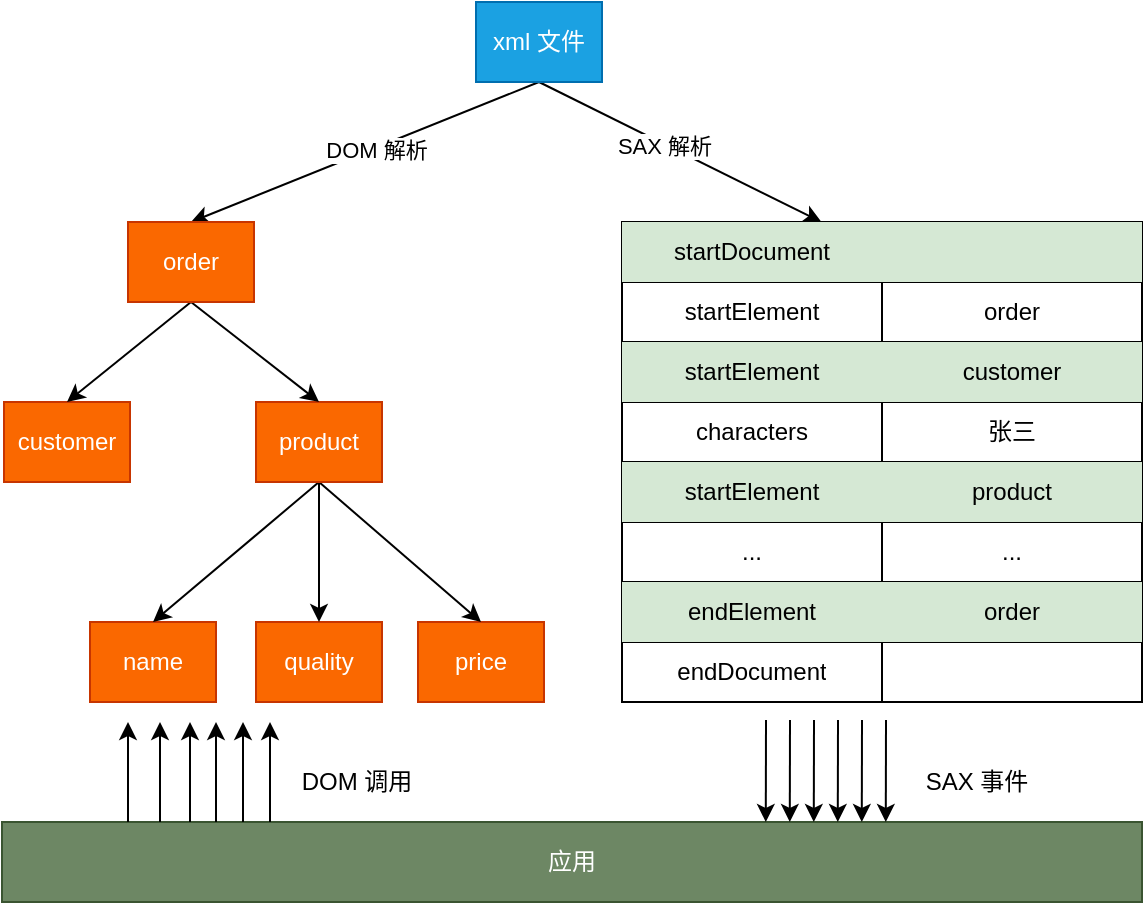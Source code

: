 <mxfile version="13.6.6" type="github">
  <diagram id="AhcTYbTHqIGz7-ErN-gI" name="Page-1">
    <mxGraphModel dx="2037" dy="1306" grid="1" gridSize="10" guides="1" tooltips="1" connect="1" arrows="1" fold="1" page="1" pageScale="1" pageWidth="827" pageHeight="1169" math="0" shadow="0">
      <root>
        <mxCell id="0" />
        <mxCell id="1" parent="0" />
        <mxCell id="kVSlHKygk5KjAP_eqK5W-1" style="edgeStyle=none;rounded=0;orthogonalLoop=1;jettySize=auto;html=1;entryX=0.5;entryY=0;entryDx=0;entryDy=0;exitX=0.5;exitY=1;exitDx=0;exitDy=0;" edge="1" parent="1" source="kVSlHKygk5KjAP_eqK5W-5" target="kVSlHKygk5KjAP_eqK5W-16">
          <mxGeometry relative="1" as="geometry" />
        </mxCell>
        <mxCell id="kVSlHKygk5KjAP_eqK5W-2" value="DOM 解析" style="edgeLabel;html=1;align=center;verticalAlign=middle;resizable=0;points=[];" vertex="1" connectable="0" parent="kVSlHKygk5KjAP_eqK5W-1">
          <mxGeometry x="-0.049" y="1" relative="1" as="geometry">
            <mxPoint as="offset" />
          </mxGeometry>
        </mxCell>
        <mxCell id="kVSlHKygk5KjAP_eqK5W-3" style="edgeStyle=none;rounded=0;orthogonalLoop=1;jettySize=auto;html=1;exitX=0.5;exitY=1;exitDx=0;exitDy=0;" edge="1" parent="1" source="kVSlHKygk5KjAP_eqK5W-5" target="kVSlHKygk5KjAP_eqK5W-18">
          <mxGeometry relative="1" as="geometry" />
        </mxCell>
        <mxCell id="kVSlHKygk5KjAP_eqK5W-4" value="SAX 解析" style="edgeLabel;html=1;align=center;verticalAlign=middle;resizable=0;points=[];" vertex="1" connectable="0" parent="kVSlHKygk5KjAP_eqK5W-3">
          <mxGeometry x="-0.109" y="-1" relative="1" as="geometry">
            <mxPoint as="offset" />
          </mxGeometry>
        </mxCell>
        <mxCell id="kVSlHKygk5KjAP_eqK5W-5" value="xml 文件" style="rounded=0;whiteSpace=wrap;html=1;fillColor=#1ba1e2;strokeColor=#006EAF;fontColor=#ffffff;" vertex="1" parent="1">
          <mxGeometry x="366" y="70" width="63" height="40" as="geometry" />
        </mxCell>
        <mxCell id="kVSlHKygk5KjAP_eqK5W-6" value="price" style="rounded=0;whiteSpace=wrap;html=1;fillColor=#fa6800;strokeColor=#C73500;fontColor=#ffffff;" vertex="1" parent="1">
          <mxGeometry x="337" y="380" width="63" height="40" as="geometry" />
        </mxCell>
        <mxCell id="kVSlHKygk5KjAP_eqK5W-7" value="quality" style="rounded=0;whiteSpace=wrap;html=1;fillColor=#fa6800;strokeColor=#C73500;fontColor=#ffffff;" vertex="1" parent="1">
          <mxGeometry x="256" y="380" width="63" height="40" as="geometry" />
        </mxCell>
        <mxCell id="kVSlHKygk5KjAP_eqK5W-8" value="name" style="rounded=0;whiteSpace=wrap;html=1;fillColor=#fa6800;strokeColor=#C73500;fontColor=#ffffff;" vertex="1" parent="1">
          <mxGeometry x="173" y="380" width="63" height="40" as="geometry" />
        </mxCell>
        <mxCell id="kVSlHKygk5KjAP_eqK5W-9" style="edgeStyle=none;rounded=0;orthogonalLoop=1;jettySize=auto;html=1;entryX=0.5;entryY=0;entryDx=0;entryDy=0;exitX=0.5;exitY=1;exitDx=0;exitDy=0;" edge="1" parent="1" source="kVSlHKygk5KjAP_eqK5W-12" target="kVSlHKygk5KjAP_eqK5W-8">
          <mxGeometry relative="1" as="geometry" />
        </mxCell>
        <mxCell id="kVSlHKygk5KjAP_eqK5W-10" style="edgeStyle=none;rounded=0;orthogonalLoop=1;jettySize=auto;html=1;entryX=0.5;entryY=0;entryDx=0;entryDy=0;" edge="1" parent="1" source="kVSlHKygk5KjAP_eqK5W-12" target="kVSlHKygk5KjAP_eqK5W-7">
          <mxGeometry relative="1" as="geometry" />
        </mxCell>
        <mxCell id="kVSlHKygk5KjAP_eqK5W-11" style="edgeStyle=none;rounded=0;orthogonalLoop=1;jettySize=auto;html=1;entryX=0.5;entryY=0;entryDx=0;entryDy=0;exitX=0.5;exitY=1;exitDx=0;exitDy=0;" edge="1" parent="1" source="kVSlHKygk5KjAP_eqK5W-12" target="kVSlHKygk5KjAP_eqK5W-6">
          <mxGeometry relative="1" as="geometry" />
        </mxCell>
        <mxCell id="kVSlHKygk5KjAP_eqK5W-12" value="product" style="rounded=0;whiteSpace=wrap;html=1;fillColor=#fa6800;strokeColor=#C73500;fontColor=#ffffff;" vertex="1" parent="1">
          <mxGeometry x="256" y="270" width="63" height="40" as="geometry" />
        </mxCell>
        <mxCell id="kVSlHKygk5KjAP_eqK5W-13" value="customer" style="rounded=0;whiteSpace=wrap;html=1;fillColor=#fa6800;strokeColor=#C73500;fontColor=#ffffff;" vertex="1" parent="1">
          <mxGeometry x="130" y="270" width="63" height="40" as="geometry" />
        </mxCell>
        <mxCell id="kVSlHKygk5KjAP_eqK5W-14" style="rounded=0;orthogonalLoop=1;jettySize=auto;html=1;entryX=0.5;entryY=0;entryDx=0;entryDy=0;exitX=0.5;exitY=1;exitDx=0;exitDy=0;" edge="1" parent="1" source="kVSlHKygk5KjAP_eqK5W-16" target="kVSlHKygk5KjAP_eqK5W-13">
          <mxGeometry relative="1" as="geometry" />
        </mxCell>
        <mxCell id="kVSlHKygk5KjAP_eqK5W-15" style="rounded=0;orthogonalLoop=1;jettySize=auto;html=1;entryX=0.5;entryY=0;entryDx=0;entryDy=0;exitX=0.5;exitY=1;exitDx=0;exitDy=0;" edge="1" parent="1" source="kVSlHKygk5KjAP_eqK5W-16" target="kVSlHKygk5KjAP_eqK5W-12">
          <mxGeometry relative="1" as="geometry" />
        </mxCell>
        <mxCell id="kVSlHKygk5KjAP_eqK5W-16" value="order" style="rounded=0;whiteSpace=wrap;html=1;fillColor=#fa6800;strokeColor=#C73500;fontColor=#ffffff;" vertex="1" parent="1">
          <mxGeometry x="192" y="180" width="63" height="40" as="geometry" />
        </mxCell>
        <mxCell id="kVSlHKygk5KjAP_eqK5W-42" value="应用" style="rounded=0;whiteSpace=wrap;html=1;fillColor=#6d8764;strokeColor=#3A5431;fontColor=#ffffff;" vertex="1" parent="1">
          <mxGeometry x="129" y="480" width="570" height="40" as="geometry" />
        </mxCell>
        <mxCell id="kVSlHKygk5KjAP_eqK5W-43" value="" style="endArrow=classic;html=1;" edge="1" parent="1">
          <mxGeometry width="50" height="50" relative="1" as="geometry">
            <mxPoint x="192" y="480" as="sourcePoint" />
            <mxPoint x="192" y="430" as="targetPoint" />
          </mxGeometry>
        </mxCell>
        <mxCell id="kVSlHKygk5KjAP_eqK5W-44" value="" style="endArrow=classic;html=1;" edge="1" parent="1">
          <mxGeometry width="50" height="50" relative="1" as="geometry">
            <mxPoint x="208" y="480" as="sourcePoint" />
            <mxPoint x="208" y="430" as="targetPoint" />
          </mxGeometry>
        </mxCell>
        <mxCell id="kVSlHKygk5KjAP_eqK5W-45" value="" style="endArrow=classic;html=1;" edge="1" parent="1">
          <mxGeometry width="50" height="50" relative="1" as="geometry">
            <mxPoint x="223" y="480" as="sourcePoint" />
            <mxPoint x="223" y="430" as="targetPoint" />
          </mxGeometry>
        </mxCell>
        <mxCell id="kVSlHKygk5KjAP_eqK5W-46" value="" style="endArrow=classic;html=1;" edge="1" parent="1">
          <mxGeometry width="50" height="50" relative="1" as="geometry">
            <mxPoint x="236" y="480" as="sourcePoint" />
            <mxPoint x="236" y="430" as="targetPoint" />
          </mxGeometry>
        </mxCell>
        <mxCell id="kVSlHKygk5KjAP_eqK5W-47" value="" style="endArrow=classic;html=1;" edge="1" parent="1">
          <mxGeometry width="50" height="50" relative="1" as="geometry">
            <mxPoint x="249.5" y="480" as="sourcePoint" />
            <mxPoint x="249.5" y="430" as="targetPoint" />
          </mxGeometry>
        </mxCell>
        <mxCell id="kVSlHKygk5KjAP_eqK5W-48" value="" style="endArrow=classic;html=1;" edge="1" parent="1">
          <mxGeometry width="50" height="50" relative="1" as="geometry">
            <mxPoint x="263" y="480" as="sourcePoint" />
            <mxPoint x="263" y="430" as="targetPoint" />
          </mxGeometry>
        </mxCell>
        <mxCell id="kVSlHKygk5KjAP_eqK5W-49" value="" style="endArrow=classic;html=1;entryX=0.67;entryY=0.025;entryDx=0;entryDy=0;entryPerimeter=0;" edge="1" parent="1">
          <mxGeometry width="50" height="50" relative="1" as="geometry">
            <mxPoint x="511" y="429" as="sourcePoint" />
            <mxPoint x="510.9" y="480" as="targetPoint" />
          </mxGeometry>
        </mxCell>
        <mxCell id="kVSlHKygk5KjAP_eqK5W-50" value="" style="endArrow=classic;html=1;entryX=0.67;entryY=0.025;entryDx=0;entryDy=0;entryPerimeter=0;" edge="1" parent="1">
          <mxGeometry width="50" height="50" relative="1" as="geometry">
            <mxPoint x="523" y="429" as="sourcePoint" />
            <mxPoint x="522.9" y="480" as="targetPoint" />
          </mxGeometry>
        </mxCell>
        <mxCell id="kVSlHKygk5KjAP_eqK5W-51" value="" style="endArrow=classic;html=1;entryX=0.67;entryY=0.025;entryDx=0;entryDy=0;entryPerimeter=0;" edge="1" parent="1">
          <mxGeometry width="50" height="50" relative="1" as="geometry">
            <mxPoint x="535" y="429" as="sourcePoint" />
            <mxPoint x="534.9" y="480" as="targetPoint" />
          </mxGeometry>
        </mxCell>
        <mxCell id="kVSlHKygk5KjAP_eqK5W-52" value="" style="endArrow=classic;html=1;entryX=0.67;entryY=0.025;entryDx=0;entryDy=0;entryPerimeter=0;" edge="1" parent="1">
          <mxGeometry width="50" height="50" relative="1" as="geometry">
            <mxPoint x="547" y="429" as="sourcePoint" />
            <mxPoint x="546.9" y="480" as="targetPoint" />
          </mxGeometry>
        </mxCell>
        <mxCell id="kVSlHKygk5KjAP_eqK5W-53" value="" style="endArrow=classic;html=1;entryX=0.67;entryY=0.025;entryDx=0;entryDy=0;entryPerimeter=0;" edge="1" parent="1">
          <mxGeometry width="50" height="50" relative="1" as="geometry">
            <mxPoint x="559" y="429" as="sourcePoint" />
            <mxPoint x="558.9" y="480" as="targetPoint" />
          </mxGeometry>
        </mxCell>
        <mxCell id="kVSlHKygk5KjAP_eqK5W-54" value="" style="endArrow=classic;html=1;entryX=0.67;entryY=0.025;entryDx=0;entryDy=0;entryPerimeter=0;" edge="1" parent="1">
          <mxGeometry width="50" height="50" relative="1" as="geometry">
            <mxPoint x="571" y="429" as="sourcePoint" />
            <mxPoint x="570.9" y="480" as="targetPoint" />
          </mxGeometry>
        </mxCell>
        <mxCell id="kVSlHKygk5KjAP_eqK5W-55" value="DOM 调用" style="text;html=1;align=center;verticalAlign=middle;resizable=0;points=[];autosize=1;" vertex="1" parent="1">
          <mxGeometry x="271" y="450" width="70" height="20" as="geometry" />
        </mxCell>
        <mxCell id="kVSlHKygk5KjAP_eqK5W-56" value="SAX 事件" style="text;html=1;align=center;verticalAlign=middle;resizable=0;points=[];autosize=1;" vertex="1" parent="1">
          <mxGeometry x="581" y="450" width="70" height="20" as="geometry" />
        </mxCell>
        <mxCell id="kVSlHKygk5KjAP_eqK5W-17" value="" style="shape=table;html=1;whiteSpace=wrap;startSize=0;container=1;collapsible=0;childLayout=tableLayout;" vertex="1" parent="1">
          <mxGeometry x="439" y="180" width="260" height="240" as="geometry" />
        </mxCell>
        <mxCell id="kVSlHKygk5KjAP_eqK5W-18" value="" style="shape=partialRectangle;html=1;whiteSpace=wrap;collapsible=0;dropTarget=0;pointerEvents=0;fillColor=none;top=0;left=0;bottom=0;right=0;points=[[0,0.5],[1,0.5]];portConstraint=eastwest;" vertex="1" parent="kVSlHKygk5KjAP_eqK5W-17">
          <mxGeometry width="260" height="30" as="geometry" />
        </mxCell>
        <mxCell id="kVSlHKygk5KjAP_eqK5W-19" value="&lt;span&gt;startDocument&lt;/span&gt;" style="shape=partialRectangle;html=1;whiteSpace=wrap;connectable=0;overflow=hidden;fillColor=#d5e8d4;top=0;left=0;bottom=0;right=0;strokeColor=#82b366;" vertex="1" parent="kVSlHKygk5KjAP_eqK5W-18">
          <mxGeometry width="130" height="30" as="geometry" />
        </mxCell>
        <mxCell id="kVSlHKygk5KjAP_eqK5W-20" value="" style="shape=partialRectangle;html=1;whiteSpace=wrap;connectable=0;overflow=hidden;fillColor=#d5e8d4;top=0;left=0;bottom=0;right=0;strokeColor=#82b366;" vertex="1" parent="kVSlHKygk5KjAP_eqK5W-18">
          <mxGeometry x="130" width="130" height="30" as="geometry" />
        </mxCell>
        <mxCell id="kVSlHKygk5KjAP_eqK5W-21" value="" style="shape=partialRectangle;html=1;whiteSpace=wrap;collapsible=0;dropTarget=0;pointerEvents=0;fillColor=none;top=0;left=0;bottom=0;right=0;points=[[0,0.5],[1,0.5]];portConstraint=eastwest;" vertex="1" parent="kVSlHKygk5KjAP_eqK5W-17">
          <mxGeometry y="30" width="260" height="30" as="geometry" />
        </mxCell>
        <mxCell id="kVSlHKygk5KjAP_eqK5W-22" value="&lt;span&gt;startElement&lt;/span&gt;" style="shape=partialRectangle;html=1;whiteSpace=wrap;connectable=0;overflow=hidden;fillColor=none;top=0;left=0;bottom=0;right=0;" vertex="1" parent="kVSlHKygk5KjAP_eqK5W-21">
          <mxGeometry width="130" height="30" as="geometry" />
        </mxCell>
        <mxCell id="kVSlHKygk5KjAP_eqK5W-23" value="&lt;span&gt;order&lt;/span&gt;" style="shape=partialRectangle;html=1;whiteSpace=wrap;connectable=0;overflow=hidden;fillColor=none;top=0;left=0;bottom=0;right=0;" vertex="1" parent="kVSlHKygk5KjAP_eqK5W-21">
          <mxGeometry x="130" width="130" height="30" as="geometry" />
        </mxCell>
        <mxCell id="kVSlHKygk5KjAP_eqK5W-24" value="" style="shape=partialRectangle;html=1;whiteSpace=wrap;collapsible=0;dropTarget=0;pointerEvents=0;fillColor=none;top=0;left=0;bottom=0;right=0;points=[[0,0.5],[1,0.5]];portConstraint=eastwest;" vertex="1" parent="kVSlHKygk5KjAP_eqK5W-17">
          <mxGeometry y="60" width="260" height="30" as="geometry" />
        </mxCell>
        <mxCell id="kVSlHKygk5KjAP_eqK5W-25" value="&lt;span&gt;startElement&lt;/span&gt;" style="shape=partialRectangle;html=1;whiteSpace=wrap;connectable=0;overflow=hidden;fillColor=#d5e8d4;top=0;left=0;bottom=0;right=0;strokeColor=#82b366;" vertex="1" parent="kVSlHKygk5KjAP_eqK5W-24">
          <mxGeometry width="130" height="30" as="geometry" />
        </mxCell>
        <mxCell id="kVSlHKygk5KjAP_eqK5W-26" value="&lt;span&gt;customer&lt;/span&gt;" style="shape=partialRectangle;html=1;whiteSpace=wrap;connectable=0;overflow=hidden;fillColor=#d5e8d4;top=0;left=0;bottom=0;right=0;strokeColor=#82b366;" vertex="1" parent="kVSlHKygk5KjAP_eqK5W-24">
          <mxGeometry x="130" width="130" height="30" as="geometry" />
        </mxCell>
        <mxCell id="kVSlHKygk5KjAP_eqK5W-27" value="" style="shape=partialRectangle;html=1;whiteSpace=wrap;collapsible=0;dropTarget=0;pointerEvents=0;fillColor=none;top=0;left=0;bottom=0;right=0;points=[[0,0.5],[1,0.5]];portConstraint=eastwest;" vertex="1" parent="kVSlHKygk5KjAP_eqK5W-17">
          <mxGeometry y="90" width="260" height="30" as="geometry" />
        </mxCell>
        <mxCell id="kVSlHKygk5KjAP_eqK5W-28" value="&lt;span&gt;characters&lt;/span&gt;" style="shape=partialRectangle;html=1;whiteSpace=wrap;connectable=0;overflow=hidden;fillColor=none;top=0;left=0;bottom=0;right=0;" vertex="1" parent="kVSlHKygk5KjAP_eqK5W-27">
          <mxGeometry width="130" height="30" as="geometry" />
        </mxCell>
        <mxCell id="kVSlHKygk5KjAP_eqK5W-29" value="&lt;span&gt;张三&lt;/span&gt;" style="shape=partialRectangle;html=1;whiteSpace=wrap;connectable=0;overflow=hidden;fillColor=none;top=0;left=0;bottom=0;right=0;" vertex="1" parent="kVSlHKygk5KjAP_eqK5W-27">
          <mxGeometry x="130" width="130" height="30" as="geometry" />
        </mxCell>
        <mxCell id="kVSlHKygk5KjAP_eqK5W-30" value="" style="shape=partialRectangle;html=1;whiteSpace=wrap;collapsible=0;dropTarget=0;pointerEvents=0;fillColor=none;top=0;left=0;bottom=0;right=0;points=[[0,0.5],[1,0.5]];portConstraint=eastwest;" vertex="1" parent="kVSlHKygk5KjAP_eqK5W-17">
          <mxGeometry y="120" width="260" height="30" as="geometry" />
        </mxCell>
        <mxCell id="kVSlHKygk5KjAP_eqK5W-31" value="&lt;span&gt;startElement&lt;/span&gt;" style="shape=partialRectangle;html=1;whiteSpace=wrap;connectable=0;overflow=hidden;fillColor=#d5e8d4;top=0;left=0;bottom=0;right=0;strokeColor=#82b366;" vertex="1" parent="kVSlHKygk5KjAP_eqK5W-30">
          <mxGeometry width="130" height="30" as="geometry" />
        </mxCell>
        <mxCell id="kVSlHKygk5KjAP_eqK5W-32" value="&lt;span&gt;product&lt;/span&gt;" style="shape=partialRectangle;html=1;whiteSpace=wrap;connectable=0;overflow=hidden;fillColor=#d5e8d4;top=0;left=0;bottom=0;right=0;strokeColor=#82b366;" vertex="1" parent="kVSlHKygk5KjAP_eqK5W-30">
          <mxGeometry x="130" width="130" height="30" as="geometry" />
        </mxCell>
        <mxCell id="kVSlHKygk5KjAP_eqK5W-33" value="" style="shape=partialRectangle;html=1;whiteSpace=wrap;collapsible=0;dropTarget=0;pointerEvents=0;fillColor=none;top=0;left=0;bottom=0;right=0;points=[[0,0.5],[1,0.5]];portConstraint=eastwest;" vertex="1" parent="kVSlHKygk5KjAP_eqK5W-17">
          <mxGeometry y="150" width="260" height="30" as="geometry" />
        </mxCell>
        <mxCell id="kVSlHKygk5KjAP_eqK5W-34" value="&lt;span&gt;...&lt;/span&gt;" style="shape=partialRectangle;html=1;whiteSpace=wrap;connectable=0;overflow=hidden;fillColor=none;top=0;left=0;bottom=0;right=0;" vertex="1" parent="kVSlHKygk5KjAP_eqK5W-33">
          <mxGeometry width="130" height="30" as="geometry" />
        </mxCell>
        <mxCell id="kVSlHKygk5KjAP_eqK5W-35" value="..." style="shape=partialRectangle;html=1;whiteSpace=wrap;connectable=0;overflow=hidden;fillColor=none;top=0;left=0;bottom=0;right=0;" vertex="1" parent="kVSlHKygk5KjAP_eqK5W-33">
          <mxGeometry x="130" width="130" height="30" as="geometry" />
        </mxCell>
        <mxCell id="kVSlHKygk5KjAP_eqK5W-36" value="" style="shape=partialRectangle;html=1;whiteSpace=wrap;collapsible=0;dropTarget=0;pointerEvents=0;fillColor=none;top=0;left=0;bottom=0;right=0;points=[[0,0.5],[1,0.5]];portConstraint=eastwest;" vertex="1" parent="kVSlHKygk5KjAP_eqK5W-17">
          <mxGeometry y="180" width="260" height="30" as="geometry" />
        </mxCell>
        <mxCell id="kVSlHKygk5KjAP_eqK5W-37" value="&lt;span&gt;endElement&lt;/span&gt;" style="shape=partialRectangle;html=1;whiteSpace=wrap;connectable=0;overflow=hidden;fillColor=#d5e8d4;top=0;left=0;bottom=0;right=0;strokeColor=#82b366;" vertex="1" parent="kVSlHKygk5KjAP_eqK5W-36">
          <mxGeometry width="130" height="30" as="geometry" />
        </mxCell>
        <mxCell id="kVSlHKygk5KjAP_eqK5W-38" value="&lt;span&gt;order&lt;/span&gt;" style="shape=partialRectangle;html=1;whiteSpace=wrap;connectable=0;overflow=hidden;fillColor=#d5e8d4;top=0;left=0;bottom=0;right=0;strokeColor=#82b366;" vertex="1" parent="kVSlHKygk5KjAP_eqK5W-36">
          <mxGeometry x="130" width="130" height="30" as="geometry" />
        </mxCell>
        <mxCell id="kVSlHKygk5KjAP_eqK5W-39" value="" style="shape=partialRectangle;html=1;whiteSpace=wrap;collapsible=0;dropTarget=0;pointerEvents=0;fillColor=none;top=0;left=0;bottom=0;right=0;points=[[0,0.5],[1,0.5]];portConstraint=eastwest;" vertex="1" parent="kVSlHKygk5KjAP_eqK5W-17">
          <mxGeometry y="210" width="260" height="30" as="geometry" />
        </mxCell>
        <mxCell id="kVSlHKygk5KjAP_eqK5W-40" value="&lt;span&gt;endDocument&lt;/span&gt;" style="shape=partialRectangle;html=1;whiteSpace=wrap;connectable=0;overflow=hidden;fillColor=none;top=0;left=0;bottom=0;right=0;" vertex="1" parent="kVSlHKygk5KjAP_eqK5W-39">
          <mxGeometry width="130" height="30" as="geometry" />
        </mxCell>
        <mxCell id="kVSlHKygk5KjAP_eqK5W-41" value="" style="shape=partialRectangle;html=1;whiteSpace=wrap;connectable=0;overflow=hidden;fillColor=none;top=0;left=0;bottom=0;right=0;" vertex="1" parent="kVSlHKygk5KjAP_eqK5W-39">
          <mxGeometry x="130" width="130" height="30" as="geometry" />
        </mxCell>
      </root>
    </mxGraphModel>
  </diagram>
</mxfile>
